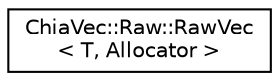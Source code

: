 digraph "Graphical Class Hierarchy"
{
 // LATEX_PDF_SIZE
  edge [fontname="Helvetica",fontsize="10",labelfontname="Helvetica",labelfontsize="10"];
  node [fontname="Helvetica",fontsize="10",shape=record];
  rankdir="LR";
  Node0 [label="ChiaVec::Raw::RawVec\l\< T, Allocator \>",height=0.2,width=0.4,color="black", fillcolor="white", style="filled",URL="$classChiaVec_1_1Raw_1_1RawVec.html",tooltip="A simple vector-like class that manages raw memory."];
}
